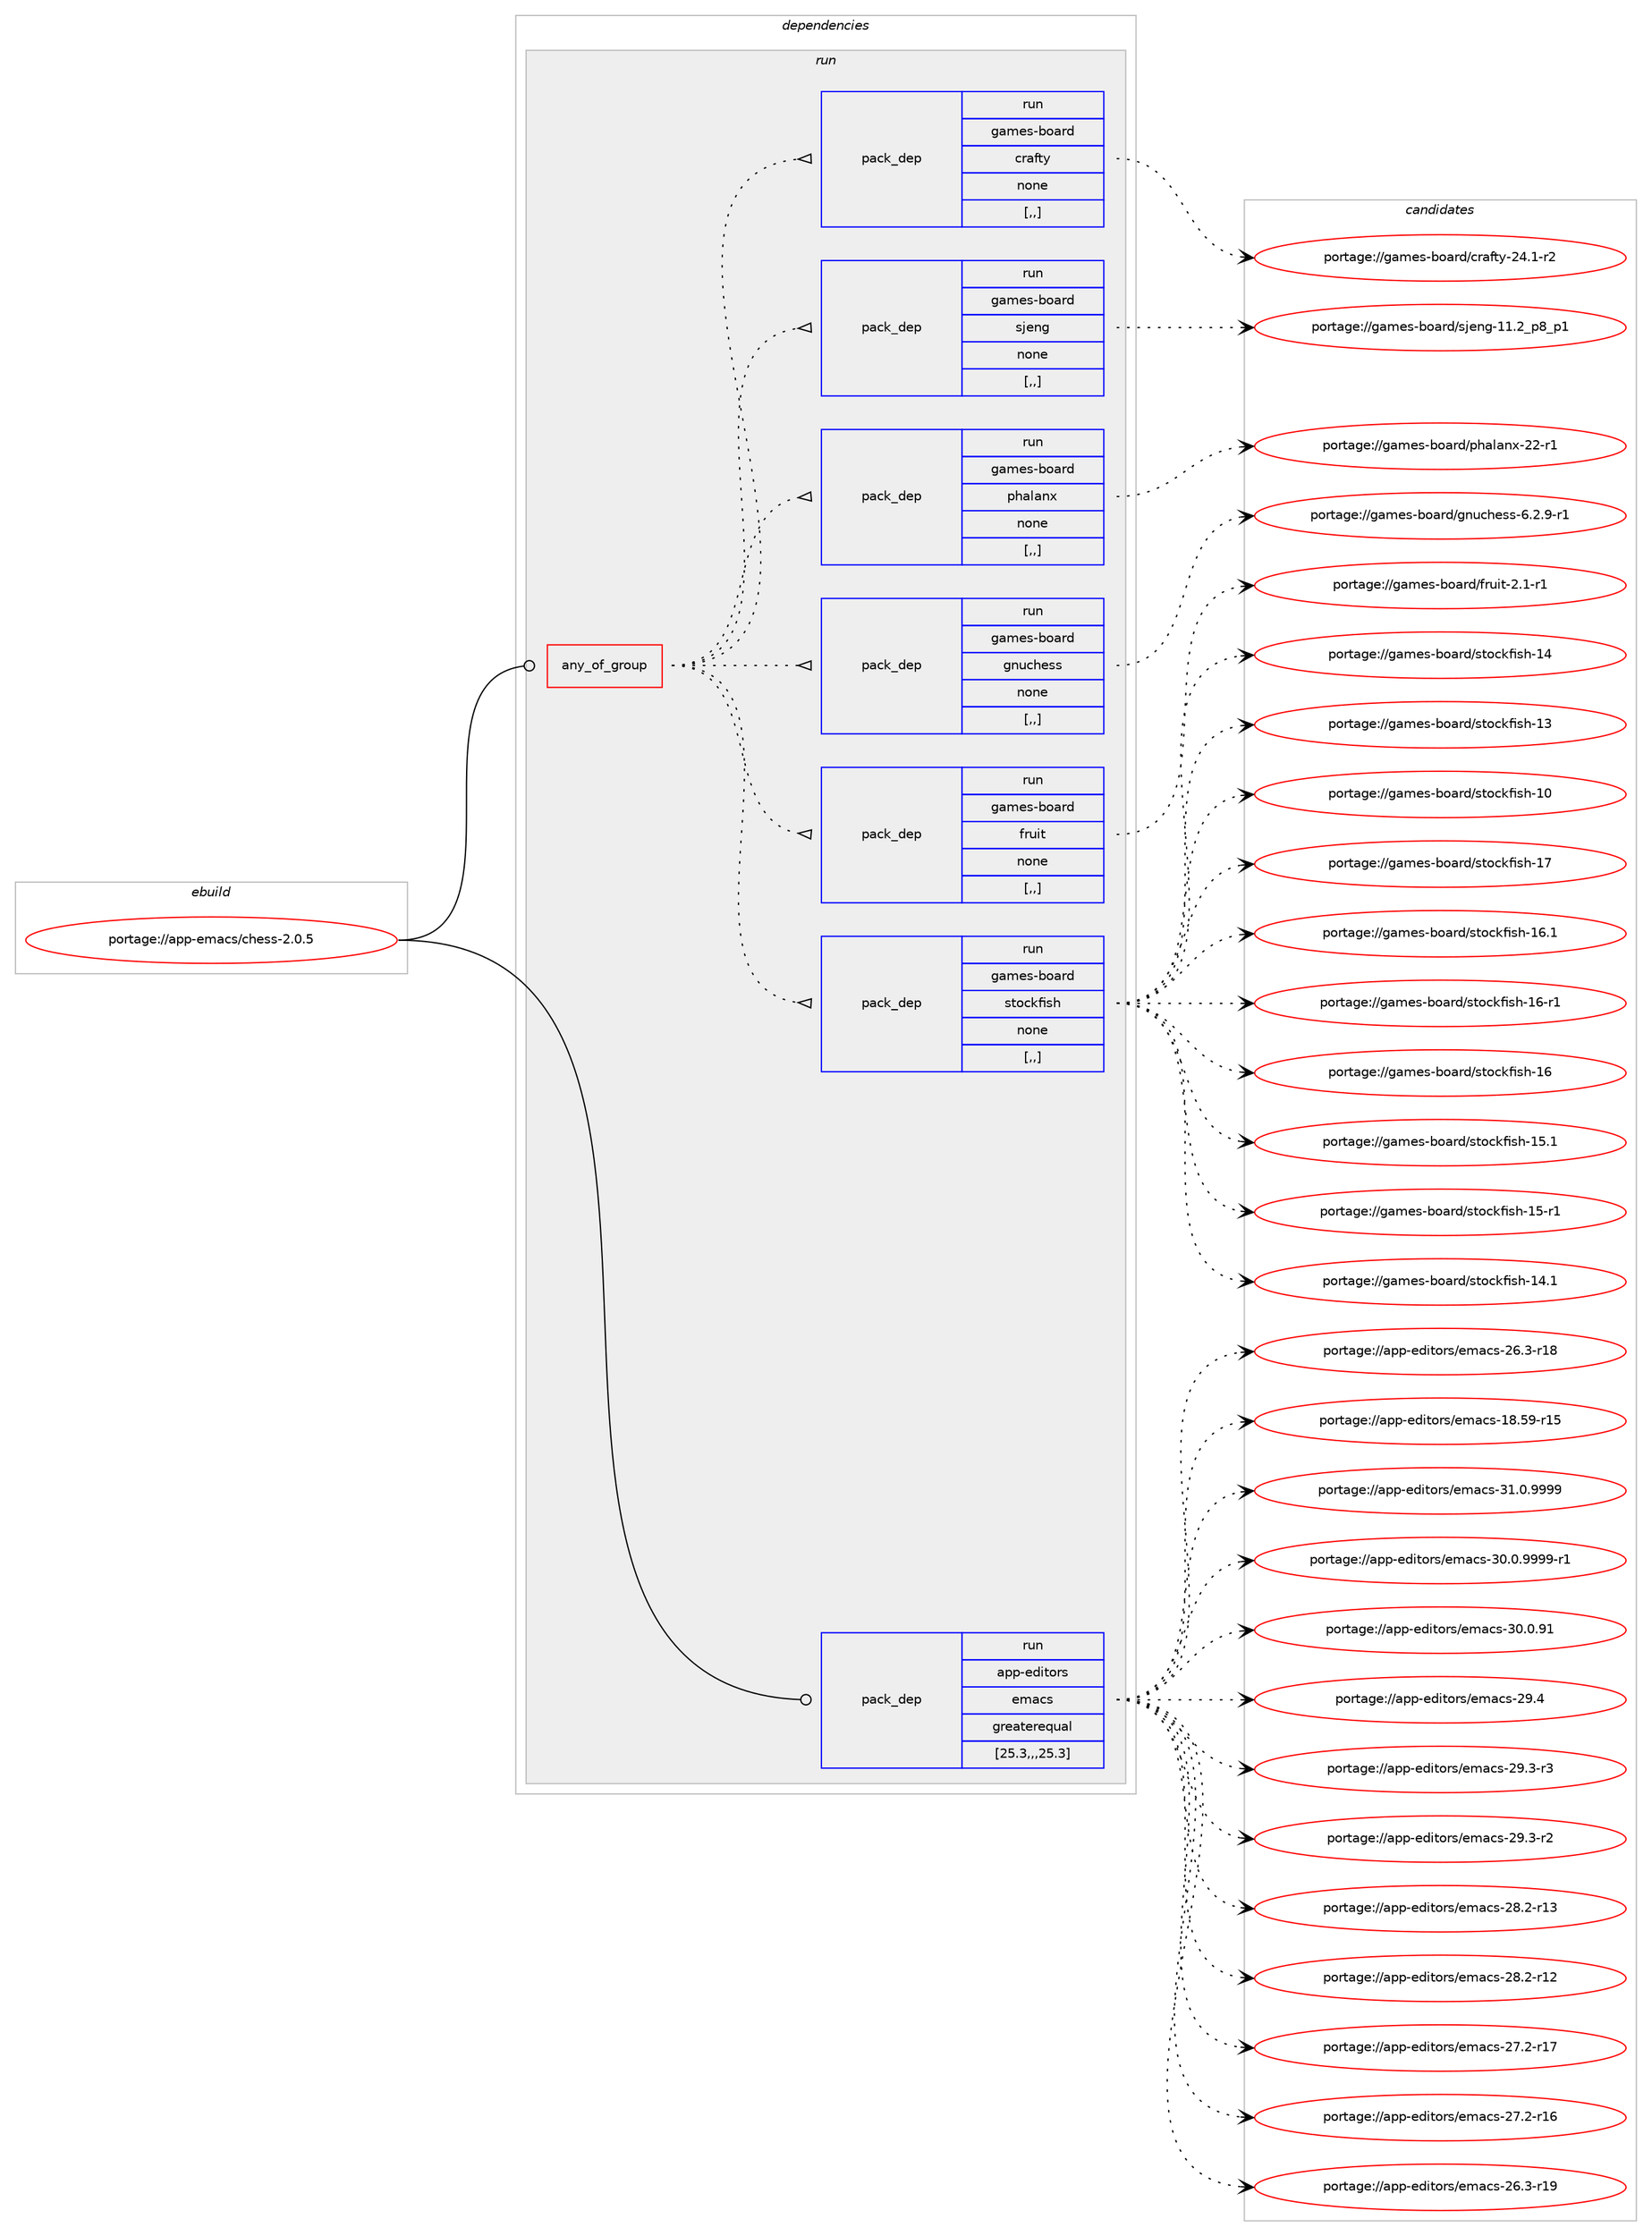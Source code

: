 digraph prolog {

# *************
# Graph options
# *************

newrank=true;
concentrate=true;
compound=true;
graph [rankdir=LR,fontname=Helvetica,fontsize=10,ranksep=1.5];#, ranksep=2.5, nodesep=0.2];
edge  [arrowhead=vee];
node  [fontname=Helvetica,fontsize=10];

# **********
# The ebuild
# **********

subgraph cluster_leftcol {
color=gray;
label=<<i>ebuild</i>>;
id [label="portage://app-emacs/chess-2.0.5", color=red, width=4, href="../app-emacs/chess-2.0.5.svg"];
}

# ****************
# The dependencies
# ****************

subgraph cluster_midcol {
color=gray;
label=<<i>dependencies</i>>;
subgraph cluster_compile {
fillcolor="#eeeeee";
style=filled;
label=<<i>compile</i>>;
}
subgraph cluster_compileandrun {
fillcolor="#eeeeee";
style=filled;
label=<<i>compile and run</i>>;
}
subgraph cluster_run {
fillcolor="#eeeeee";
style=filled;
label=<<i>run</i>>;
subgraph any3479 {
dependency516123 [label=<<TABLE BORDER="0" CELLBORDER="1" CELLSPACING="0" CELLPADDING="4"><TR><TD CELLPADDING="10">any_of_group</TD></TR></TABLE>>, shape=none, color=red];subgraph pack376300 {
dependency516124 [label=<<TABLE BORDER="0" CELLBORDER="1" CELLSPACING="0" CELLPADDING="4" WIDTH="220"><TR><TD ROWSPAN="6" CELLPADDING="30">pack_dep</TD></TR><TR><TD WIDTH="110">run</TD></TR><TR><TD>games-board</TD></TR><TR><TD>stockfish</TD></TR><TR><TD>none</TD></TR><TR><TD>[,,]</TD></TR></TABLE>>, shape=none, color=blue];
}
dependency516123:e -> dependency516124:w [weight=20,style="dotted",arrowhead="oinv"];
subgraph pack376301 {
dependency516125 [label=<<TABLE BORDER="0" CELLBORDER="1" CELLSPACING="0" CELLPADDING="4" WIDTH="220"><TR><TD ROWSPAN="6" CELLPADDING="30">pack_dep</TD></TR><TR><TD WIDTH="110">run</TD></TR><TR><TD>games-board</TD></TR><TR><TD>fruit</TD></TR><TR><TD>none</TD></TR><TR><TD>[,,]</TD></TR></TABLE>>, shape=none, color=blue];
}
dependency516123:e -> dependency516125:w [weight=20,style="dotted",arrowhead="oinv"];
subgraph pack376302 {
dependency516126 [label=<<TABLE BORDER="0" CELLBORDER="1" CELLSPACING="0" CELLPADDING="4" WIDTH="220"><TR><TD ROWSPAN="6" CELLPADDING="30">pack_dep</TD></TR><TR><TD WIDTH="110">run</TD></TR><TR><TD>games-board</TD></TR><TR><TD>gnuchess</TD></TR><TR><TD>none</TD></TR><TR><TD>[,,]</TD></TR></TABLE>>, shape=none, color=blue];
}
dependency516123:e -> dependency516126:w [weight=20,style="dotted",arrowhead="oinv"];
subgraph pack376303 {
dependency516127 [label=<<TABLE BORDER="0" CELLBORDER="1" CELLSPACING="0" CELLPADDING="4" WIDTH="220"><TR><TD ROWSPAN="6" CELLPADDING="30">pack_dep</TD></TR><TR><TD WIDTH="110">run</TD></TR><TR><TD>games-board</TD></TR><TR><TD>phalanx</TD></TR><TR><TD>none</TD></TR><TR><TD>[,,]</TD></TR></TABLE>>, shape=none, color=blue];
}
dependency516123:e -> dependency516127:w [weight=20,style="dotted",arrowhead="oinv"];
subgraph pack376304 {
dependency516128 [label=<<TABLE BORDER="0" CELLBORDER="1" CELLSPACING="0" CELLPADDING="4" WIDTH="220"><TR><TD ROWSPAN="6" CELLPADDING="30">pack_dep</TD></TR><TR><TD WIDTH="110">run</TD></TR><TR><TD>games-board</TD></TR><TR><TD>sjeng</TD></TR><TR><TD>none</TD></TR><TR><TD>[,,]</TD></TR></TABLE>>, shape=none, color=blue];
}
dependency516123:e -> dependency516128:w [weight=20,style="dotted",arrowhead="oinv"];
subgraph pack376305 {
dependency516129 [label=<<TABLE BORDER="0" CELLBORDER="1" CELLSPACING="0" CELLPADDING="4" WIDTH="220"><TR><TD ROWSPAN="6" CELLPADDING="30">pack_dep</TD></TR><TR><TD WIDTH="110">run</TD></TR><TR><TD>games-board</TD></TR><TR><TD>crafty</TD></TR><TR><TD>none</TD></TR><TR><TD>[,,]</TD></TR></TABLE>>, shape=none, color=blue];
}
dependency516123:e -> dependency516129:w [weight=20,style="dotted",arrowhead="oinv"];
}
id:e -> dependency516123:w [weight=20,style="solid",arrowhead="odot"];
subgraph pack376306 {
dependency516130 [label=<<TABLE BORDER="0" CELLBORDER="1" CELLSPACING="0" CELLPADDING="4" WIDTH="220"><TR><TD ROWSPAN="6" CELLPADDING="30">pack_dep</TD></TR><TR><TD WIDTH="110">run</TD></TR><TR><TD>app-editors</TD></TR><TR><TD>emacs</TD></TR><TR><TD>greaterequal</TD></TR><TR><TD>[25.3,,,25.3]</TD></TR></TABLE>>, shape=none, color=blue];
}
id:e -> dependency516130:w [weight=20,style="solid",arrowhead="odot"];
}
}

# **************
# The candidates
# **************

subgraph cluster_choices {
rank=same;
color=gray;
label=<<i>candidates</i>>;

subgraph choice376300 {
color=black;
nodesep=1;
choice103971091011154598111971141004711511611199107102105115104454955 [label="portage://games-board/stockfish-17", color=red, width=4,href="../games-board/stockfish-17.svg"];
choice1039710910111545981119711410047115116111991071021051151044549544649 [label="portage://games-board/stockfish-16.1", color=red, width=4,href="../games-board/stockfish-16.1.svg"];
choice1039710910111545981119711410047115116111991071021051151044549544511449 [label="portage://games-board/stockfish-16-r1", color=red, width=4,href="../games-board/stockfish-16-r1.svg"];
choice103971091011154598111971141004711511611199107102105115104454954 [label="portage://games-board/stockfish-16", color=red, width=4,href="../games-board/stockfish-16.svg"];
choice1039710910111545981119711410047115116111991071021051151044549534649 [label="portage://games-board/stockfish-15.1", color=red, width=4,href="../games-board/stockfish-15.1.svg"];
choice1039710910111545981119711410047115116111991071021051151044549534511449 [label="portage://games-board/stockfish-15-r1", color=red, width=4,href="../games-board/stockfish-15-r1.svg"];
choice1039710910111545981119711410047115116111991071021051151044549524649 [label="portage://games-board/stockfish-14.1", color=red, width=4,href="../games-board/stockfish-14.1.svg"];
choice103971091011154598111971141004711511611199107102105115104454952 [label="portage://games-board/stockfish-14", color=red, width=4,href="../games-board/stockfish-14.svg"];
choice103971091011154598111971141004711511611199107102105115104454951 [label="portage://games-board/stockfish-13", color=red, width=4,href="../games-board/stockfish-13.svg"];
choice103971091011154598111971141004711511611199107102105115104454948 [label="portage://games-board/stockfish-10", color=red, width=4,href="../games-board/stockfish-10.svg"];
dependency516124:e -> choice103971091011154598111971141004711511611199107102105115104454955:w [style=dotted,weight="100"];
dependency516124:e -> choice1039710910111545981119711410047115116111991071021051151044549544649:w [style=dotted,weight="100"];
dependency516124:e -> choice1039710910111545981119711410047115116111991071021051151044549544511449:w [style=dotted,weight="100"];
dependency516124:e -> choice103971091011154598111971141004711511611199107102105115104454954:w [style=dotted,weight="100"];
dependency516124:e -> choice1039710910111545981119711410047115116111991071021051151044549534649:w [style=dotted,weight="100"];
dependency516124:e -> choice1039710910111545981119711410047115116111991071021051151044549534511449:w [style=dotted,weight="100"];
dependency516124:e -> choice1039710910111545981119711410047115116111991071021051151044549524649:w [style=dotted,weight="100"];
dependency516124:e -> choice103971091011154598111971141004711511611199107102105115104454952:w [style=dotted,weight="100"];
dependency516124:e -> choice103971091011154598111971141004711511611199107102105115104454951:w [style=dotted,weight="100"];
dependency516124:e -> choice103971091011154598111971141004711511611199107102105115104454948:w [style=dotted,weight="100"];
}
subgraph choice376301 {
color=black;
nodesep=1;
choice1039710910111545981119711410047102114117105116455046494511449 [label="portage://games-board/fruit-2.1-r1", color=red, width=4,href="../games-board/fruit-2.1-r1.svg"];
dependency516125:e -> choice1039710910111545981119711410047102114117105116455046494511449:w [style=dotted,weight="100"];
}
subgraph choice376302 {
color=black;
nodesep=1;
choice1039710910111545981119711410047103110117991041011151154554465046574511449 [label="portage://games-board/gnuchess-6.2.9-r1", color=red, width=4,href="../games-board/gnuchess-6.2.9-r1.svg"];
dependency516126:e -> choice1039710910111545981119711410047103110117991041011151154554465046574511449:w [style=dotted,weight="100"];
}
subgraph choice376303 {
color=black;
nodesep=1;
choice103971091011154598111971141004711210497108971101204550504511449 [label="portage://games-board/phalanx-22-r1", color=red, width=4,href="../games-board/phalanx-22-r1.svg"];
dependency516127:e -> choice103971091011154598111971141004711210497108971101204550504511449:w [style=dotted,weight="100"];
}
subgraph choice376304 {
color=black;
nodesep=1;
choice1039710910111545981119711410047115106101110103454949465095112569511249 [label="portage://games-board/sjeng-11.2_p8_p1", color=red, width=4,href="../games-board/sjeng-11.2_p8_p1.svg"];
dependency516128:e -> choice1039710910111545981119711410047115106101110103454949465095112569511249:w [style=dotted,weight="100"];
}
subgraph choice376305 {
color=black;
nodesep=1;
choice1039710910111545981119711410047991149710211612145505246494511450 [label="portage://games-board/crafty-24.1-r2", color=red, width=4,href="../games-board/crafty-24.1-r2.svg"];
dependency516129:e -> choice1039710910111545981119711410047991149710211612145505246494511450:w [style=dotted,weight="100"];
}
subgraph choice376306 {
color=black;
nodesep=1;
choice971121124510110010511611111411547101109979911545514946484657575757 [label="portage://app-editors/emacs-31.0.9999", color=red, width=4,href="../app-editors/emacs-31.0.9999.svg"];
choice9711211245101100105116111114115471011099799115455148464846575757574511449 [label="portage://app-editors/emacs-30.0.9999-r1", color=red, width=4,href="../app-editors/emacs-30.0.9999-r1.svg"];
choice97112112451011001051161111141154710110997991154551484648465749 [label="portage://app-editors/emacs-30.0.91", color=red, width=4,href="../app-editors/emacs-30.0.91.svg"];
choice97112112451011001051161111141154710110997991154550574652 [label="portage://app-editors/emacs-29.4", color=red, width=4,href="../app-editors/emacs-29.4.svg"];
choice971121124510110010511611111411547101109979911545505746514511451 [label="portage://app-editors/emacs-29.3-r3", color=red, width=4,href="../app-editors/emacs-29.3-r3.svg"];
choice971121124510110010511611111411547101109979911545505746514511450 [label="portage://app-editors/emacs-29.3-r2", color=red, width=4,href="../app-editors/emacs-29.3-r2.svg"];
choice97112112451011001051161111141154710110997991154550564650451144951 [label="portage://app-editors/emacs-28.2-r13", color=red, width=4,href="../app-editors/emacs-28.2-r13.svg"];
choice97112112451011001051161111141154710110997991154550564650451144950 [label="portage://app-editors/emacs-28.2-r12", color=red, width=4,href="../app-editors/emacs-28.2-r12.svg"];
choice97112112451011001051161111141154710110997991154550554650451144955 [label="portage://app-editors/emacs-27.2-r17", color=red, width=4,href="../app-editors/emacs-27.2-r17.svg"];
choice97112112451011001051161111141154710110997991154550554650451144954 [label="portage://app-editors/emacs-27.2-r16", color=red, width=4,href="../app-editors/emacs-27.2-r16.svg"];
choice97112112451011001051161111141154710110997991154550544651451144957 [label="portage://app-editors/emacs-26.3-r19", color=red, width=4,href="../app-editors/emacs-26.3-r19.svg"];
choice97112112451011001051161111141154710110997991154550544651451144956 [label="portage://app-editors/emacs-26.3-r18", color=red, width=4,href="../app-editors/emacs-26.3-r18.svg"];
choice9711211245101100105116111114115471011099799115454956465357451144953 [label="portage://app-editors/emacs-18.59-r15", color=red, width=4,href="../app-editors/emacs-18.59-r15.svg"];
dependency516130:e -> choice971121124510110010511611111411547101109979911545514946484657575757:w [style=dotted,weight="100"];
dependency516130:e -> choice9711211245101100105116111114115471011099799115455148464846575757574511449:w [style=dotted,weight="100"];
dependency516130:e -> choice97112112451011001051161111141154710110997991154551484648465749:w [style=dotted,weight="100"];
dependency516130:e -> choice97112112451011001051161111141154710110997991154550574652:w [style=dotted,weight="100"];
dependency516130:e -> choice971121124510110010511611111411547101109979911545505746514511451:w [style=dotted,weight="100"];
dependency516130:e -> choice971121124510110010511611111411547101109979911545505746514511450:w [style=dotted,weight="100"];
dependency516130:e -> choice97112112451011001051161111141154710110997991154550564650451144951:w [style=dotted,weight="100"];
dependency516130:e -> choice97112112451011001051161111141154710110997991154550564650451144950:w [style=dotted,weight="100"];
dependency516130:e -> choice97112112451011001051161111141154710110997991154550554650451144955:w [style=dotted,weight="100"];
dependency516130:e -> choice97112112451011001051161111141154710110997991154550554650451144954:w [style=dotted,weight="100"];
dependency516130:e -> choice97112112451011001051161111141154710110997991154550544651451144957:w [style=dotted,weight="100"];
dependency516130:e -> choice97112112451011001051161111141154710110997991154550544651451144956:w [style=dotted,weight="100"];
dependency516130:e -> choice9711211245101100105116111114115471011099799115454956465357451144953:w [style=dotted,weight="100"];
}
}

}
